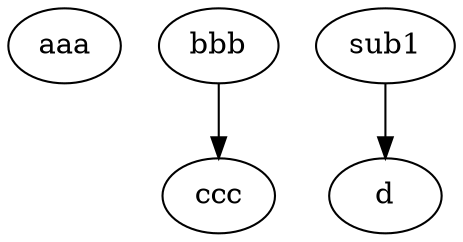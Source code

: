 strict digraph P123 {
"aaa";
    "bbb"    ->    "ccc"    ;   
   "sub1"    ->    "d"    ;   
}

strict digraph P124 {
"eee"->"sub2"->"sub1";   
}